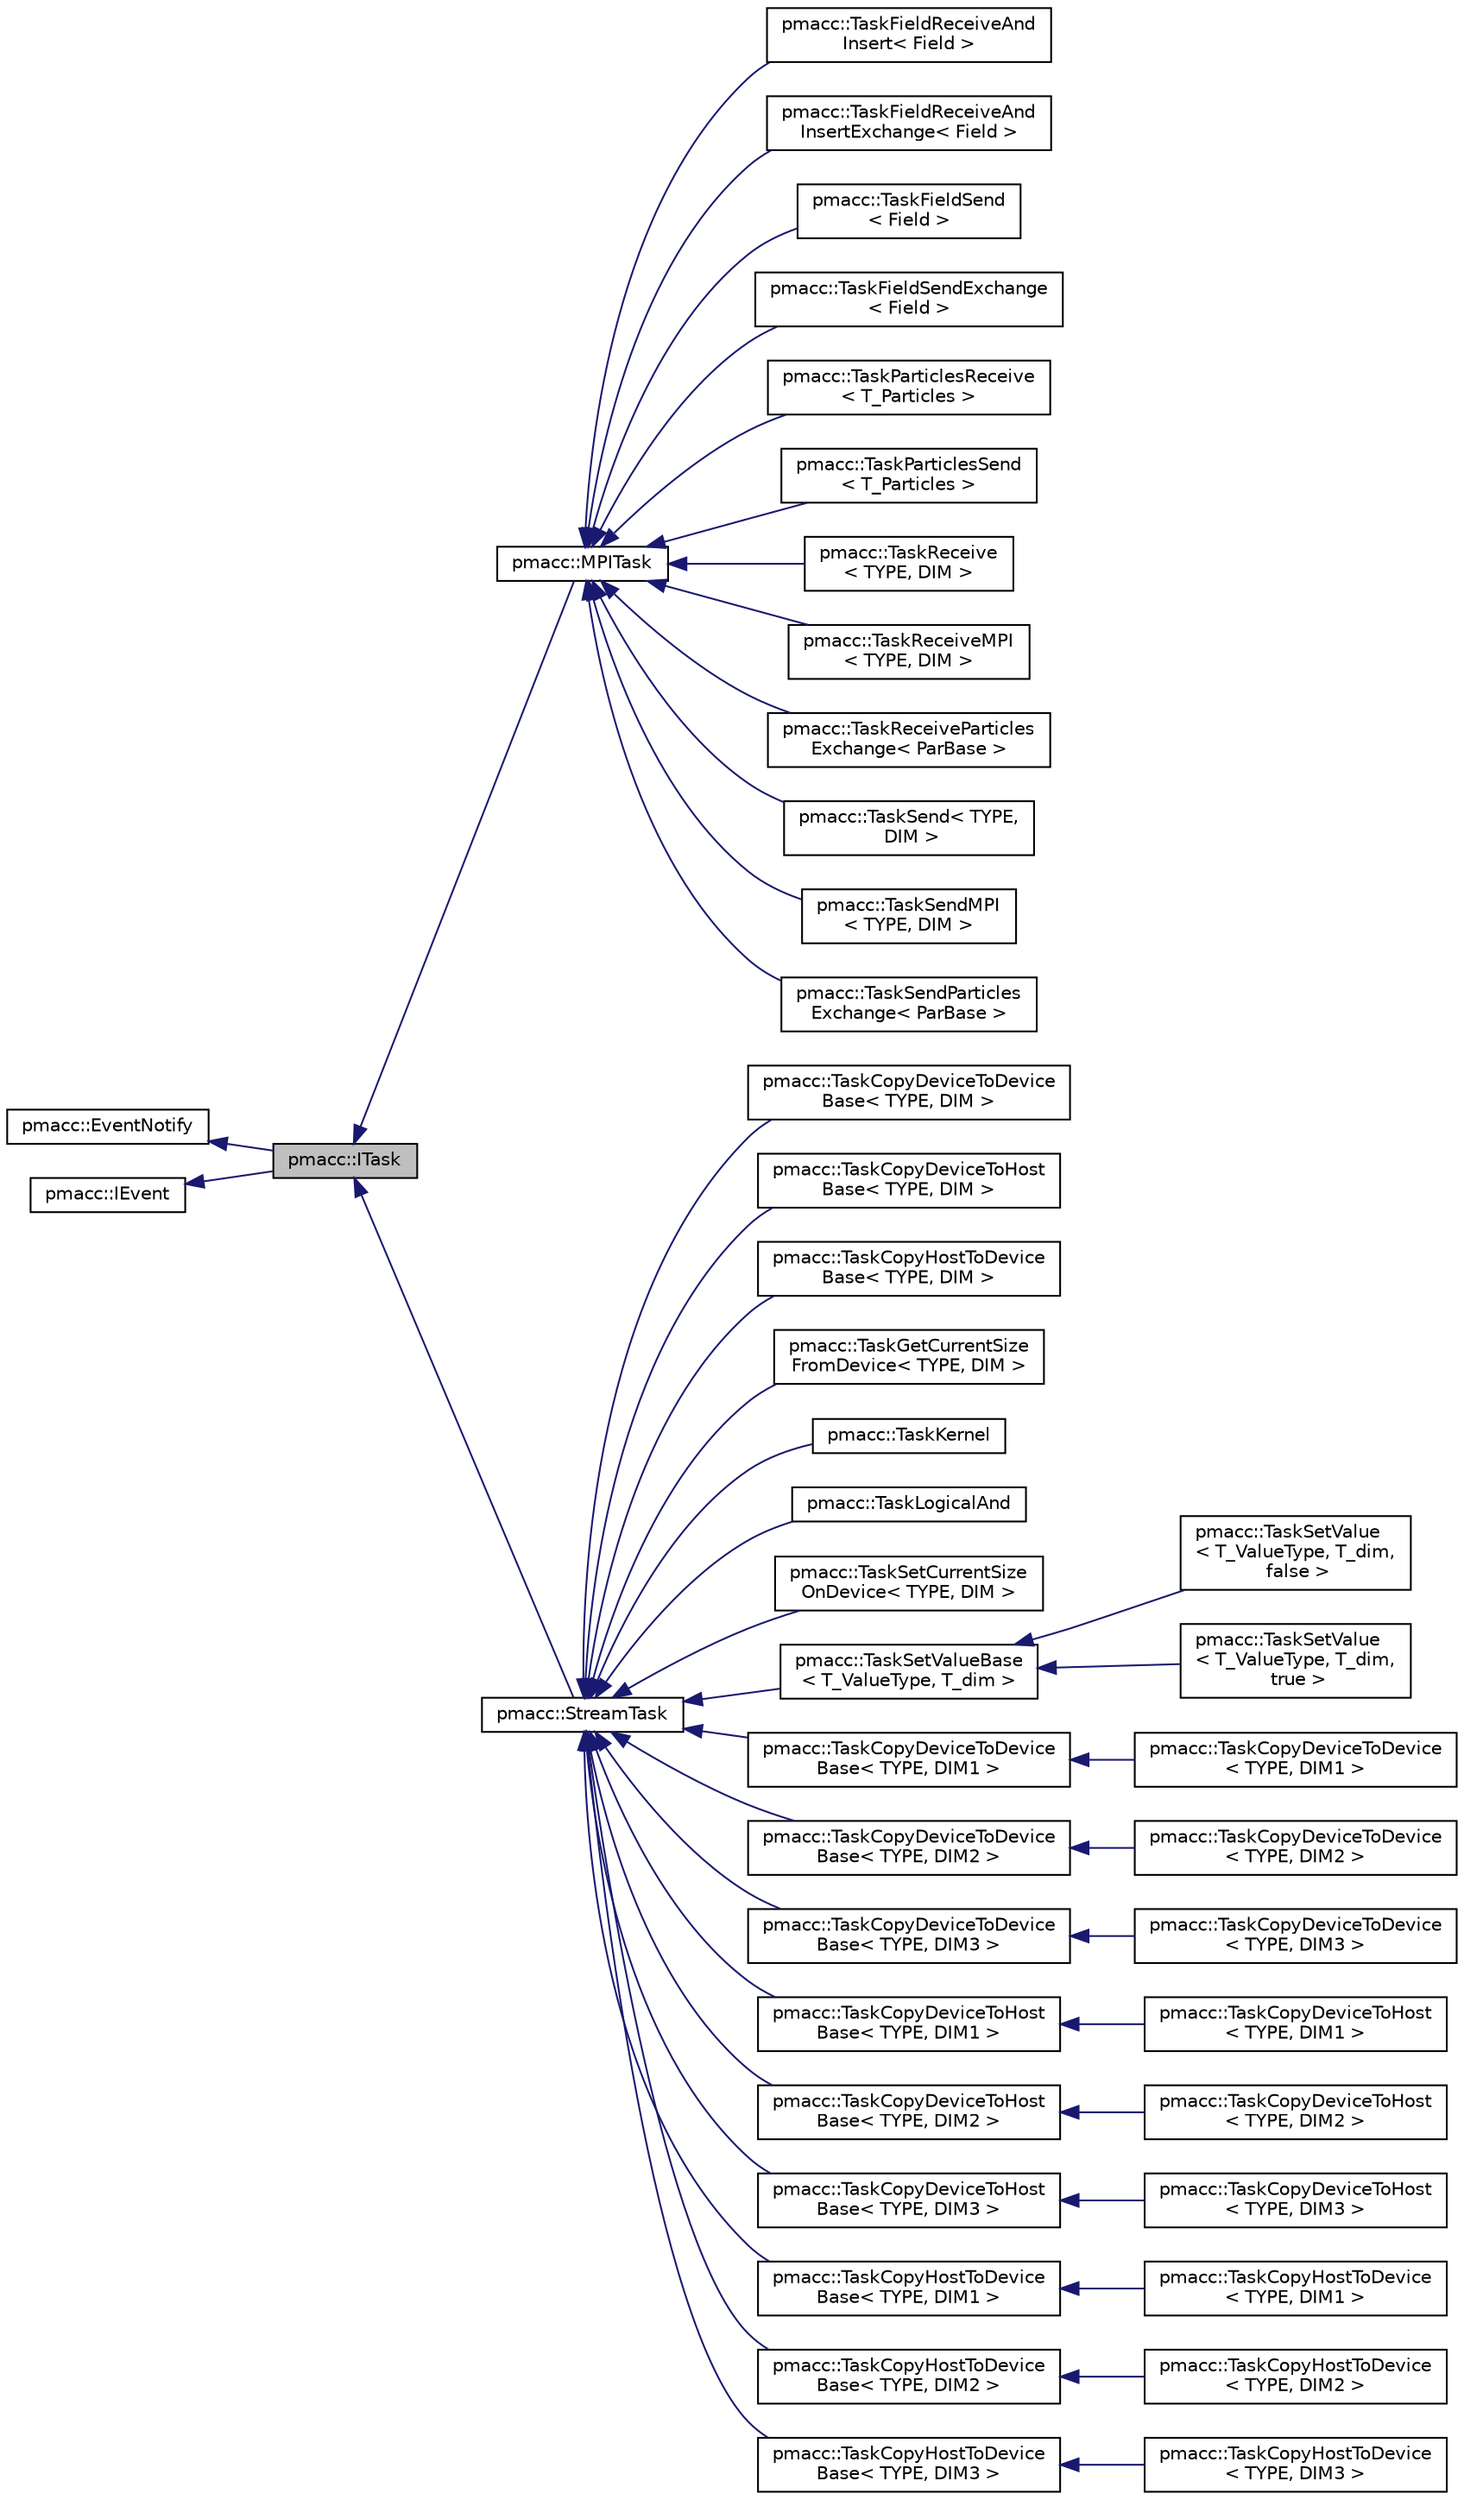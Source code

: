 digraph "pmacc::ITask"
{
 // LATEX_PDF_SIZE
  edge [fontname="Helvetica",fontsize="10",labelfontname="Helvetica",labelfontsize="10"];
  node [fontname="Helvetica",fontsize="10",shape=record];
  rankdir="LR";
  Node1 [label="pmacc::ITask",height=0.2,width=0.4,color="black", fillcolor="grey75", style="filled", fontcolor="black",tooltip="Abstract base class for all tasks."];
  Node2 -> Node1 [dir="back",color="midnightblue",fontsize="10",style="solid",fontname="Helvetica"];
  Node2 [label="pmacc::EventNotify",height=0.2,width=0.4,color="black", fillcolor="white", style="filled",URL="$classpmacc_1_1_event_notify.html",tooltip="Implements an observable."];
  Node3 -> Node1 [dir="back",color="midnightblue",fontsize="10",style="solid",fontname="Helvetica"];
  Node3 [label="pmacc::IEvent",height=0.2,width=0.4,color="black", fillcolor="white", style="filled",URL="$classpmacc_1_1_i_event.html",tooltip="Interface for an observer."];
  Node1 -> Node4 [dir="back",color="midnightblue",fontsize="10",style="solid",fontname="Helvetica"];
  Node4 [label="pmacc::MPITask",height=0.2,width=0.4,color="black", fillcolor="white", style="filled",URL="$classpmacc_1_1_m_p_i_task.html",tooltip="Abstract base class for all tasks which depend on MPI communication."];
  Node4 -> Node5 [dir="back",color="midnightblue",fontsize="10",style="solid",fontname="Helvetica"];
  Node5 [label="pmacc::TaskFieldReceiveAnd\lInsert\< Field \>",height=0.2,width=0.4,color="black", fillcolor="white", style="filled",URL="$classpmacc_1_1_task_field_receive_and_insert.html",tooltip=" "];
  Node4 -> Node6 [dir="back",color="midnightblue",fontsize="10",style="solid",fontname="Helvetica"];
  Node6 [label="pmacc::TaskFieldReceiveAnd\lInsertExchange\< Field \>",height=0.2,width=0.4,color="black", fillcolor="white", style="filled",URL="$classpmacc_1_1_task_field_receive_and_insert_exchange.html",tooltip=" "];
  Node4 -> Node7 [dir="back",color="midnightblue",fontsize="10",style="solid",fontname="Helvetica"];
  Node7 [label="pmacc::TaskFieldSend\l\< Field \>",height=0.2,width=0.4,color="black", fillcolor="white", style="filled",URL="$classpmacc_1_1_task_field_send.html",tooltip=" "];
  Node4 -> Node8 [dir="back",color="midnightblue",fontsize="10",style="solid",fontname="Helvetica"];
  Node8 [label="pmacc::TaskFieldSendExchange\l\< Field \>",height=0.2,width=0.4,color="black", fillcolor="white", style="filled",URL="$classpmacc_1_1_task_field_send_exchange.html",tooltip=" "];
  Node4 -> Node9 [dir="back",color="midnightblue",fontsize="10",style="solid",fontname="Helvetica"];
  Node9 [label="pmacc::TaskParticlesReceive\l\< T_Particles \>",height=0.2,width=0.4,color="black", fillcolor="white", style="filled",URL="$classpmacc_1_1_task_particles_receive.html",tooltip=" "];
  Node4 -> Node10 [dir="back",color="midnightblue",fontsize="10",style="solid",fontname="Helvetica"];
  Node10 [label="pmacc::TaskParticlesSend\l\< T_Particles \>",height=0.2,width=0.4,color="black", fillcolor="white", style="filled",URL="$classpmacc_1_1_task_particles_send.html",tooltip=" "];
  Node4 -> Node11 [dir="back",color="midnightblue",fontsize="10",style="solid",fontname="Helvetica"];
  Node11 [label="pmacc::TaskReceive\l\< TYPE, DIM \>",height=0.2,width=0.4,color="black", fillcolor="white", style="filled",URL="$classpmacc_1_1_task_receive.html",tooltip=" "];
  Node4 -> Node12 [dir="back",color="midnightblue",fontsize="10",style="solid",fontname="Helvetica"];
  Node12 [label="pmacc::TaskReceiveMPI\l\< TYPE, DIM \>",height=0.2,width=0.4,color="black", fillcolor="white", style="filled",URL="$classpmacc_1_1_task_receive_m_p_i.html",tooltip=" "];
  Node4 -> Node13 [dir="back",color="midnightblue",fontsize="10",style="solid",fontname="Helvetica"];
  Node13 [label="pmacc::TaskReceiveParticles\lExchange\< ParBase \>",height=0.2,width=0.4,color="black", fillcolor="white", style="filled",URL="$classpmacc_1_1_task_receive_particles_exchange.html",tooltip=" "];
  Node4 -> Node14 [dir="back",color="midnightblue",fontsize="10",style="solid",fontname="Helvetica"];
  Node14 [label="pmacc::TaskSend\< TYPE,\l DIM \>",height=0.2,width=0.4,color="black", fillcolor="white", style="filled",URL="$classpmacc_1_1_task_send.html",tooltip=" "];
  Node4 -> Node15 [dir="back",color="midnightblue",fontsize="10",style="solid",fontname="Helvetica"];
  Node15 [label="pmacc::TaskSendMPI\l\< TYPE, DIM \>",height=0.2,width=0.4,color="black", fillcolor="white", style="filled",URL="$classpmacc_1_1_task_send_m_p_i.html",tooltip=" "];
  Node4 -> Node16 [dir="back",color="midnightblue",fontsize="10",style="solid",fontname="Helvetica"];
  Node16 [label="pmacc::TaskSendParticles\lExchange\< ParBase \>",height=0.2,width=0.4,color="black", fillcolor="white", style="filled",URL="$classpmacc_1_1_task_send_particles_exchange.html",tooltip=" "];
  Node1 -> Node17 [dir="back",color="midnightblue",fontsize="10",style="solid",fontname="Helvetica"];
  Node17 [label="pmacc::StreamTask",height=0.2,width=0.4,color="black", fillcolor="white", style="filled",URL="$classpmacc_1_1_stream_task.html",tooltip="Abstract base class for all tasks which depend on cuda streams."];
  Node17 -> Node18 [dir="back",color="midnightblue",fontsize="10",style="solid",fontname="Helvetica"];
  Node18 [label="pmacc::TaskCopyDeviceToDevice\lBase\< TYPE, DIM \>",height=0.2,width=0.4,color="black", fillcolor="white", style="filled",URL="$classpmacc_1_1_task_copy_device_to_device_base.html",tooltip=" "];
  Node17 -> Node19 [dir="back",color="midnightblue",fontsize="10",style="solid",fontname="Helvetica"];
  Node19 [label="pmacc::TaskCopyDeviceToHost\lBase\< TYPE, DIM \>",height=0.2,width=0.4,color="black", fillcolor="white", style="filled",URL="$classpmacc_1_1_task_copy_device_to_host_base.html",tooltip=" "];
  Node17 -> Node20 [dir="back",color="midnightblue",fontsize="10",style="solid",fontname="Helvetica"];
  Node20 [label="pmacc::TaskCopyHostToDevice\lBase\< TYPE, DIM \>",height=0.2,width=0.4,color="black", fillcolor="white", style="filled",URL="$classpmacc_1_1_task_copy_host_to_device_base.html",tooltip=" "];
  Node17 -> Node21 [dir="back",color="midnightblue",fontsize="10",style="solid",fontname="Helvetica"];
  Node21 [label="pmacc::TaskGetCurrentSize\lFromDevice\< TYPE, DIM \>",height=0.2,width=0.4,color="black", fillcolor="white", style="filled",URL="$classpmacc_1_1_task_get_current_size_from_device.html",tooltip=" "];
  Node17 -> Node22 [dir="back",color="midnightblue",fontsize="10",style="solid",fontname="Helvetica"];
  Node22 [label="pmacc::TaskKernel",height=0.2,width=0.4,color="black", fillcolor="white", style="filled",URL="$classpmacc_1_1_task_kernel.html",tooltip=" "];
  Node17 -> Node23 [dir="back",color="midnightblue",fontsize="10",style="solid",fontname="Helvetica"];
  Node23 [label="pmacc::TaskLogicalAnd",height=0.2,width=0.4,color="black", fillcolor="white", style="filled",URL="$classpmacc_1_1_task_logical_and.html",tooltip="TaskLogicalAnd AND-connects tasks to a new single task."];
  Node17 -> Node24 [dir="back",color="midnightblue",fontsize="10",style="solid",fontname="Helvetica"];
  Node24 [label="pmacc::TaskSetCurrentSize\lOnDevice\< TYPE, DIM \>",height=0.2,width=0.4,color="black", fillcolor="white", style="filled",URL="$classpmacc_1_1_task_set_current_size_on_device.html",tooltip=" "];
  Node17 -> Node25 [dir="back",color="midnightblue",fontsize="10",style="solid",fontname="Helvetica"];
  Node25 [label="pmacc::TaskSetValueBase\l\< T_ValueType, T_dim \>",height=0.2,width=0.4,color="black", fillcolor="white", style="filled",URL="$classpmacc_1_1_task_set_value_base.html",tooltip=" "];
  Node25 -> Node26 [dir="back",color="midnightblue",fontsize="10",style="solid",fontname="Helvetica"];
  Node26 [label="pmacc::TaskSetValue\l\< T_ValueType, T_dim,\l false \>",height=0.2,width=0.4,color="black", fillcolor="white", style="filled",URL="$classpmacc_1_1_task_set_value_3_01_t___value_type_00_01_t__dim_00_01false_01_4.html",tooltip="implementation for big values (>256 byte)"];
  Node25 -> Node27 [dir="back",color="midnightblue",fontsize="10",style="solid",fontname="Helvetica"];
  Node27 [label="pmacc::TaskSetValue\l\< T_ValueType, T_dim,\l true \>",height=0.2,width=0.4,color="black", fillcolor="white", style="filled",URL="$classpmacc_1_1_task_set_value_3_01_t___value_type_00_01_t__dim_00_01true_01_4.html",tooltip="implementation for small values (<= 256byte)"];
  Node17 -> Node28 [dir="back",color="midnightblue",fontsize="10",style="solid",fontname="Helvetica"];
  Node28 [label="pmacc::TaskCopyDeviceToDevice\lBase\< TYPE, DIM1 \>",height=0.2,width=0.4,color="black", fillcolor="white", style="filled",URL="$classpmacc_1_1_task_copy_device_to_device_base.html",tooltip=" "];
  Node28 -> Node29 [dir="back",color="midnightblue",fontsize="10",style="solid",fontname="Helvetica"];
  Node29 [label="pmacc::TaskCopyDeviceToDevice\l\< TYPE, DIM1 \>",height=0.2,width=0.4,color="black", fillcolor="white", style="filled",URL="$classpmacc_1_1_task_copy_device_to_device_3_01_t_y_p_e_00_01_d_i_m1_01_4.html",tooltip=" "];
  Node17 -> Node30 [dir="back",color="midnightblue",fontsize="10",style="solid",fontname="Helvetica"];
  Node30 [label="pmacc::TaskCopyDeviceToDevice\lBase\< TYPE, DIM2 \>",height=0.2,width=0.4,color="black", fillcolor="white", style="filled",URL="$classpmacc_1_1_task_copy_device_to_device_base.html",tooltip=" "];
  Node30 -> Node31 [dir="back",color="midnightblue",fontsize="10",style="solid",fontname="Helvetica"];
  Node31 [label="pmacc::TaskCopyDeviceToDevice\l\< TYPE, DIM2 \>",height=0.2,width=0.4,color="black", fillcolor="white", style="filled",URL="$classpmacc_1_1_task_copy_device_to_device_3_01_t_y_p_e_00_01_d_i_m2_01_4.html",tooltip=" "];
  Node17 -> Node32 [dir="back",color="midnightblue",fontsize="10",style="solid",fontname="Helvetica"];
  Node32 [label="pmacc::TaskCopyDeviceToDevice\lBase\< TYPE, DIM3 \>",height=0.2,width=0.4,color="black", fillcolor="white", style="filled",URL="$classpmacc_1_1_task_copy_device_to_device_base.html",tooltip=" "];
  Node32 -> Node33 [dir="back",color="midnightblue",fontsize="10",style="solid",fontname="Helvetica"];
  Node33 [label="pmacc::TaskCopyDeviceToDevice\l\< TYPE, DIM3 \>",height=0.2,width=0.4,color="black", fillcolor="white", style="filled",URL="$classpmacc_1_1_task_copy_device_to_device_3_01_t_y_p_e_00_01_d_i_m3_01_4.html",tooltip=" "];
  Node17 -> Node34 [dir="back",color="midnightblue",fontsize="10",style="solid",fontname="Helvetica"];
  Node34 [label="pmacc::TaskCopyDeviceToHost\lBase\< TYPE, DIM1 \>",height=0.2,width=0.4,color="black", fillcolor="white", style="filled",URL="$classpmacc_1_1_task_copy_device_to_host_base.html",tooltip=" "];
  Node34 -> Node35 [dir="back",color="midnightblue",fontsize="10",style="solid",fontname="Helvetica"];
  Node35 [label="pmacc::TaskCopyDeviceToHost\l\< TYPE, DIM1 \>",height=0.2,width=0.4,color="black", fillcolor="white", style="filled",URL="$classpmacc_1_1_task_copy_device_to_host_3_01_t_y_p_e_00_01_d_i_m1_01_4.html",tooltip=" "];
  Node17 -> Node36 [dir="back",color="midnightblue",fontsize="10",style="solid",fontname="Helvetica"];
  Node36 [label="pmacc::TaskCopyDeviceToHost\lBase\< TYPE, DIM2 \>",height=0.2,width=0.4,color="black", fillcolor="white", style="filled",URL="$classpmacc_1_1_task_copy_device_to_host_base.html",tooltip=" "];
  Node36 -> Node37 [dir="back",color="midnightblue",fontsize="10",style="solid",fontname="Helvetica"];
  Node37 [label="pmacc::TaskCopyDeviceToHost\l\< TYPE, DIM2 \>",height=0.2,width=0.4,color="black", fillcolor="white", style="filled",URL="$classpmacc_1_1_task_copy_device_to_host_3_01_t_y_p_e_00_01_d_i_m2_01_4.html",tooltip=" "];
  Node17 -> Node38 [dir="back",color="midnightblue",fontsize="10",style="solid",fontname="Helvetica"];
  Node38 [label="pmacc::TaskCopyDeviceToHost\lBase\< TYPE, DIM3 \>",height=0.2,width=0.4,color="black", fillcolor="white", style="filled",URL="$classpmacc_1_1_task_copy_device_to_host_base.html",tooltip=" "];
  Node38 -> Node39 [dir="back",color="midnightblue",fontsize="10",style="solid",fontname="Helvetica"];
  Node39 [label="pmacc::TaskCopyDeviceToHost\l\< TYPE, DIM3 \>",height=0.2,width=0.4,color="black", fillcolor="white", style="filled",URL="$classpmacc_1_1_task_copy_device_to_host_3_01_t_y_p_e_00_01_d_i_m3_01_4.html",tooltip=" "];
  Node17 -> Node40 [dir="back",color="midnightblue",fontsize="10",style="solid",fontname="Helvetica"];
  Node40 [label="pmacc::TaskCopyHostToDevice\lBase\< TYPE, DIM1 \>",height=0.2,width=0.4,color="black", fillcolor="white", style="filled",URL="$classpmacc_1_1_task_copy_host_to_device_base.html",tooltip=" "];
  Node40 -> Node41 [dir="back",color="midnightblue",fontsize="10",style="solid",fontname="Helvetica"];
  Node41 [label="pmacc::TaskCopyHostToDevice\l\< TYPE, DIM1 \>",height=0.2,width=0.4,color="black", fillcolor="white", style="filled",URL="$classpmacc_1_1_task_copy_host_to_device_3_01_t_y_p_e_00_01_d_i_m1_01_4.html",tooltip=" "];
  Node17 -> Node42 [dir="back",color="midnightblue",fontsize="10",style="solid",fontname="Helvetica"];
  Node42 [label="pmacc::TaskCopyHostToDevice\lBase\< TYPE, DIM2 \>",height=0.2,width=0.4,color="black", fillcolor="white", style="filled",URL="$classpmacc_1_1_task_copy_host_to_device_base.html",tooltip=" "];
  Node42 -> Node43 [dir="back",color="midnightblue",fontsize="10",style="solid",fontname="Helvetica"];
  Node43 [label="pmacc::TaskCopyHostToDevice\l\< TYPE, DIM2 \>",height=0.2,width=0.4,color="black", fillcolor="white", style="filled",URL="$classpmacc_1_1_task_copy_host_to_device_3_01_t_y_p_e_00_01_d_i_m2_01_4.html",tooltip=" "];
  Node17 -> Node44 [dir="back",color="midnightblue",fontsize="10",style="solid",fontname="Helvetica"];
  Node44 [label="pmacc::TaskCopyHostToDevice\lBase\< TYPE, DIM3 \>",height=0.2,width=0.4,color="black", fillcolor="white", style="filled",URL="$classpmacc_1_1_task_copy_host_to_device_base.html",tooltip=" "];
  Node44 -> Node45 [dir="back",color="midnightblue",fontsize="10",style="solid",fontname="Helvetica"];
  Node45 [label="pmacc::TaskCopyHostToDevice\l\< TYPE, DIM3 \>",height=0.2,width=0.4,color="black", fillcolor="white", style="filled",URL="$classpmacc_1_1_task_copy_host_to_device_3_01_t_y_p_e_00_01_d_i_m3_01_4.html",tooltip=" "];
}
